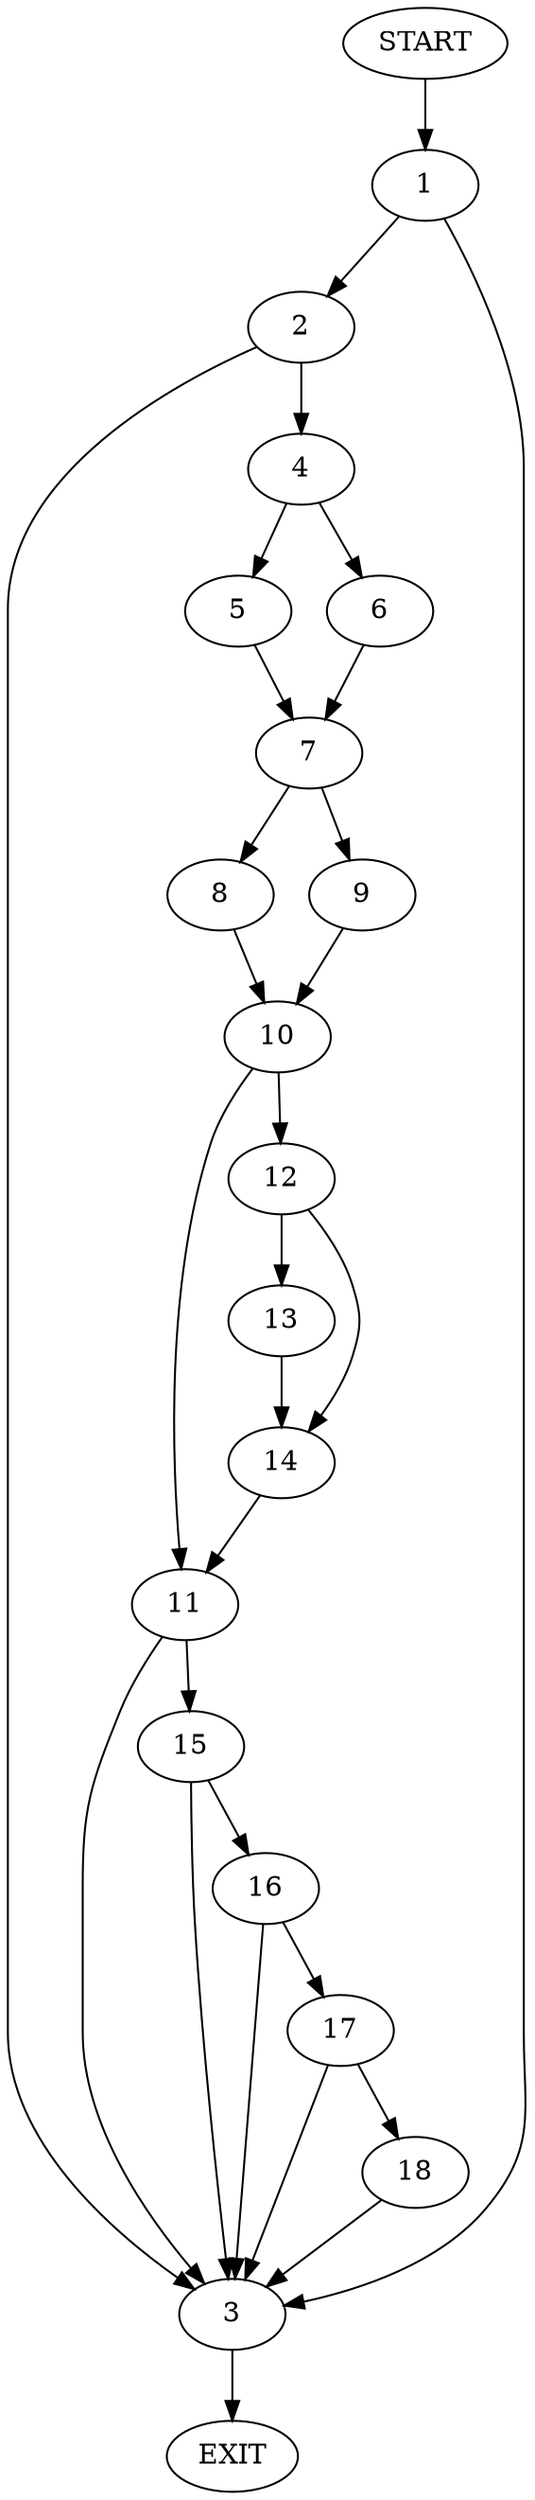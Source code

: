 digraph {
0 [label="START"]
19 [label="EXIT"]
0 -> 1
1 -> 2
1 -> 3
2 -> 4
2 -> 3
3 -> 19
4 -> 5
4 -> 6
5 -> 7
6 -> 7
7 -> 8
7 -> 9
8 -> 10
9 -> 10
10 -> 11
10 -> 12
12 -> 13
12 -> 14
11 -> 15
11 -> 3
14 -> 11
13 -> 14
15 -> 3
15 -> 16
16 -> 17
16 -> 3
17 -> 18
17 -> 3
18 -> 3
}
